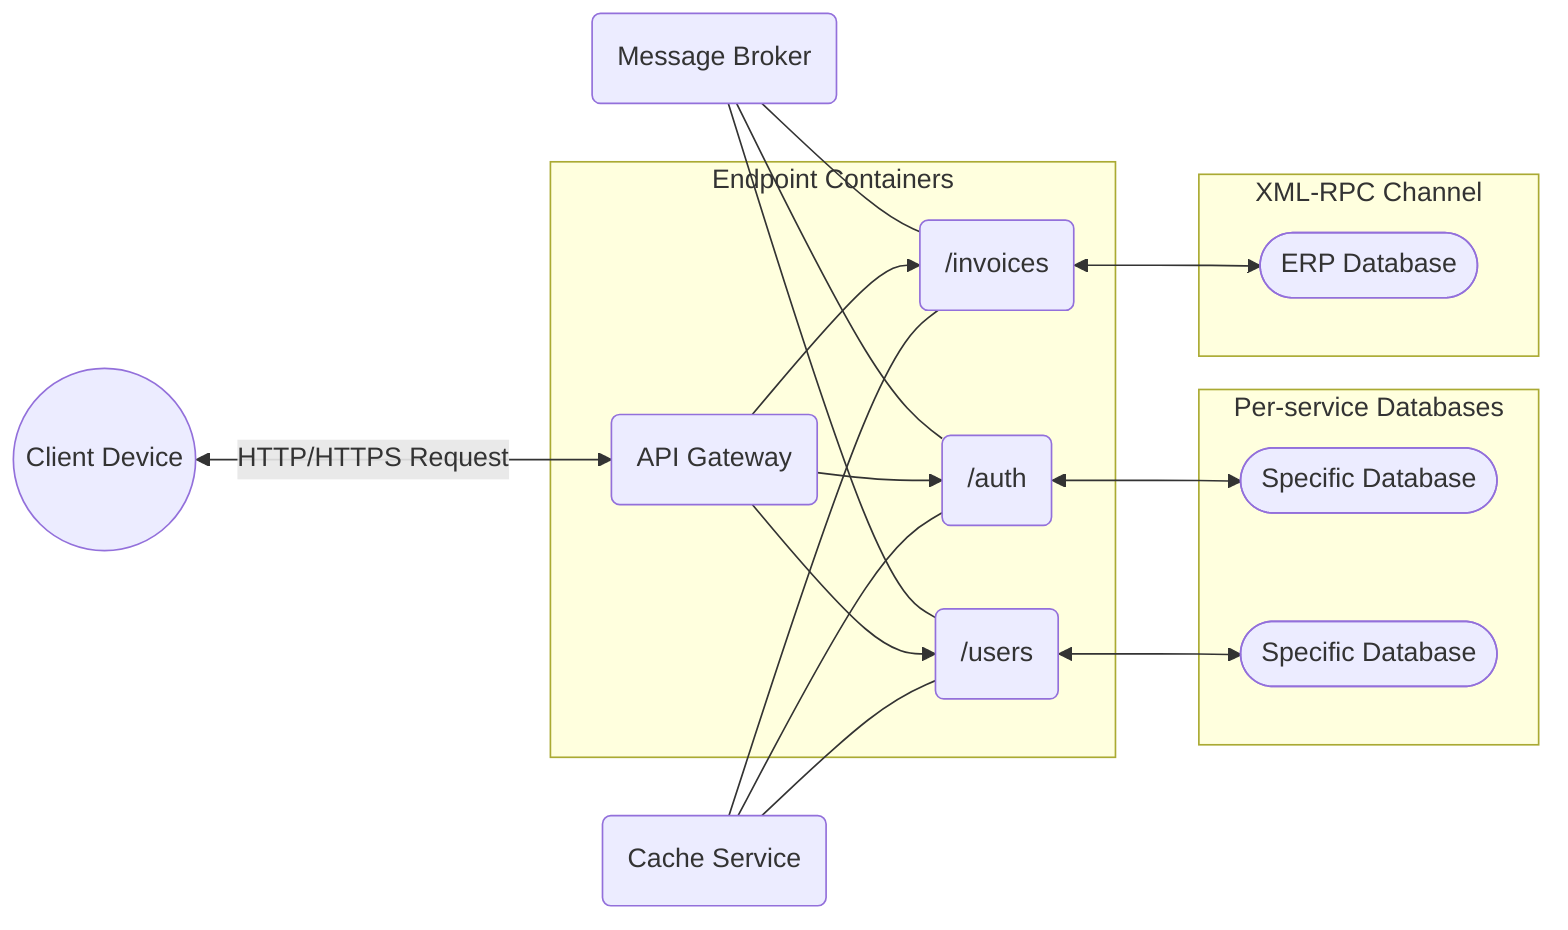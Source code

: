 graph LR
A((Client Device)) <--> | HTTP/HTTPS Request | B(API Gateway)

K(Message Broker) --- C
K(Message Broker) --- E
K(Message Broker) --- G

subgraph "Endpoint Containers"
    B --> C(/auth)
    B --> E(/users)
    B --> G(/invoices)
end

subgraph "Per-service Databases"
    C <--> F([Specific Database])
    E <--> H([Specific Database])
end 

subgraph "XML-RPC Channel"
    G <--> T([ERP Database])
end 

L(Cache Service) --- C
L(Cache Service) --- E
L(Cache Service) --- G